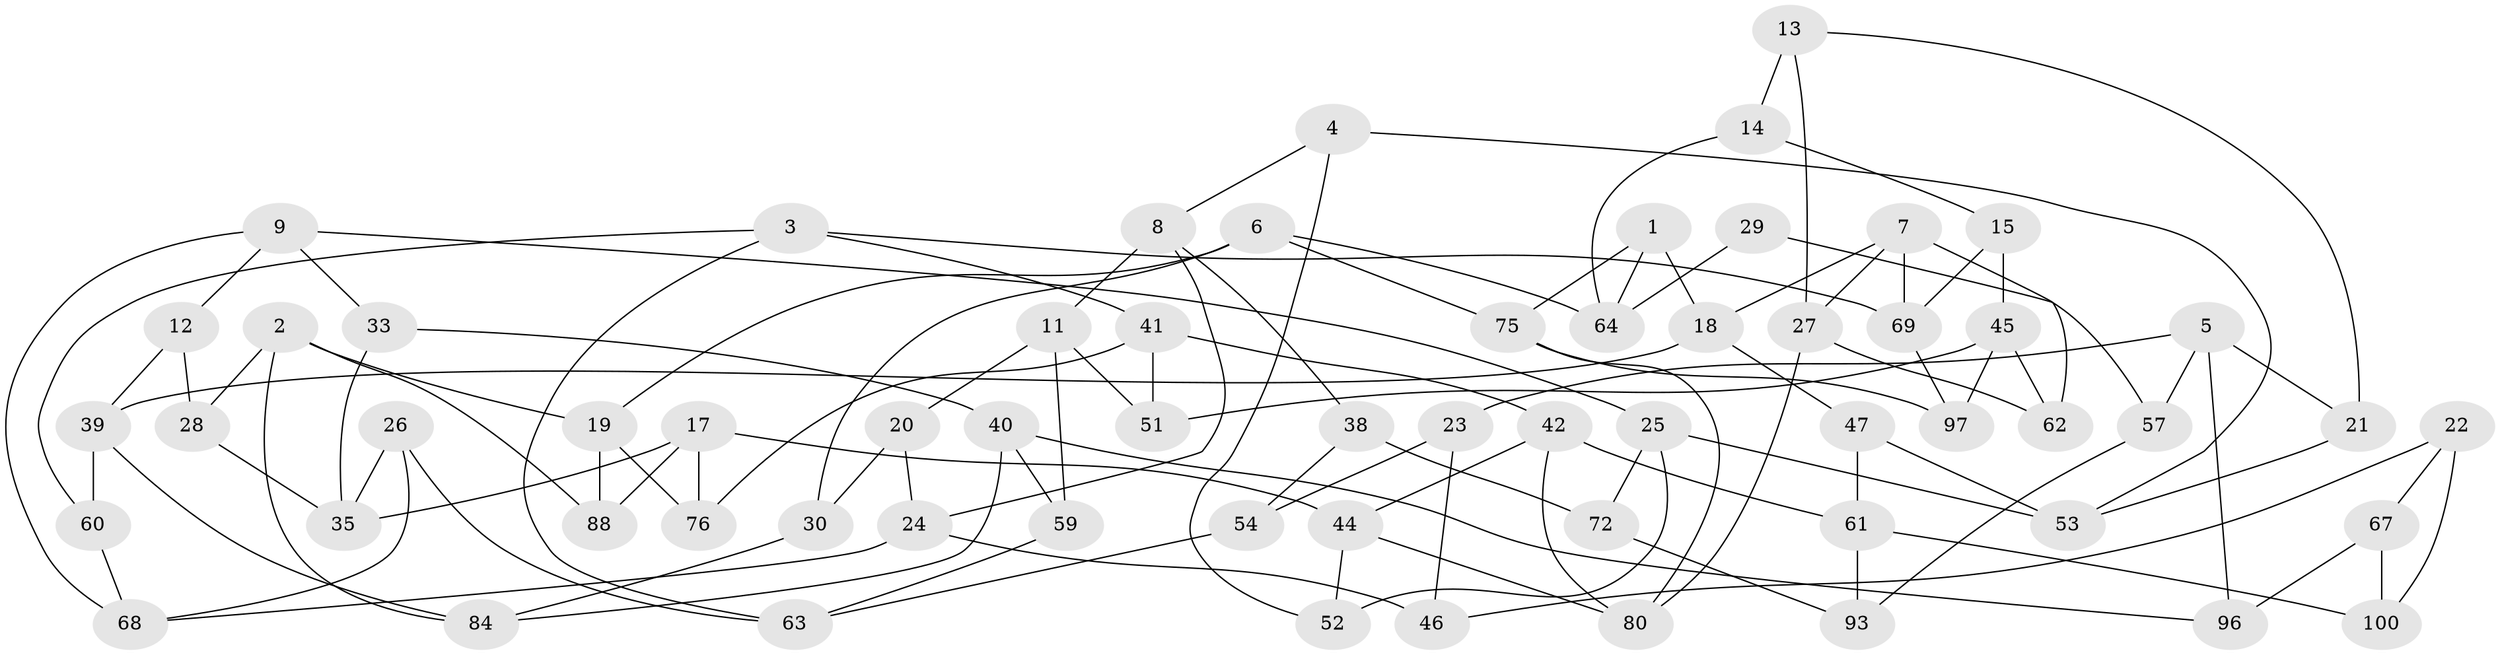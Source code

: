 // original degree distribution, {3: 1.0}
// Generated by graph-tools (version 1.1) at 2025/39/02/21/25 10:39:00]
// undirected, 63 vertices, 109 edges
graph export_dot {
graph [start="1"]
  node [color=gray90,style=filled];
  1;
  2 [super="+79"];
  3 [super="+16"];
  4;
  5 [super="+36"];
  6 [super="+65"];
  7 [super="+10"];
  8 [super="+71"];
  9 [super="+49"];
  11 [super="+58"];
  12;
  13 [super="+48"];
  14 [super="+32"];
  15;
  17 [super="+98"];
  18 [super="+89"];
  19 [super="+86"];
  20;
  21;
  22 [super="+31"];
  23;
  24 [super="+37"];
  25 [super="+55"];
  26;
  27 [super="+34"];
  28;
  29;
  30;
  33;
  35 [super="+91"];
  38 [super="+50"];
  39 [super="+90"];
  40 [super="+73"];
  41 [super="+43"];
  42 [super="+95"];
  44 [super="+99"];
  45 [super="+85"];
  46;
  47;
  51;
  52;
  53 [super="+56"];
  54 [super="+77"];
  57 [super="+94"];
  59;
  60;
  61 [super="+92"];
  62;
  63 [super="+66"];
  64 [super="+70"];
  67 [super="+81"];
  68 [super="+74"];
  69 [super="+83"];
  72;
  75 [super="+78"];
  76;
  80 [super="+82"];
  84 [super="+87"];
  88;
  93;
  96;
  97;
  100;
  1 -- 75;
  1 -- 18;
  1 -- 64;
  2 -- 19;
  2 -- 88;
  2 -- 28;
  2 -- 84;
  3 -- 60;
  3 -- 63;
  3 -- 41;
  3 -- 69;
  4 -- 53;
  4 -- 52;
  4 -- 8;
  5 -- 96;
  5 -- 57;
  5 -- 21;
  5 -- 23;
  6 -- 75;
  6 -- 64;
  6 -- 30;
  6 -- 19;
  7 -- 27;
  7 -- 69;
  7 -- 62;
  7 -- 18;
  8 -- 24;
  8 -- 11;
  8 -- 38;
  9 -- 33;
  9 -- 12;
  9 -- 68;
  9 -- 25;
  11 -- 51;
  11 -- 59;
  11 -- 20;
  12 -- 28;
  12 -- 39;
  13 -- 14 [weight=2];
  13 -- 21;
  13 -- 27;
  14 -- 64;
  14 -- 15;
  15 -- 69;
  15 -- 45;
  17 -- 35;
  17 -- 44;
  17 -- 88;
  17 -- 76;
  18 -- 47;
  18 -- 39;
  19 -- 88;
  19 -- 76;
  20 -- 24;
  20 -- 30;
  21 -- 53;
  22 -- 100;
  22 -- 67 [weight=2];
  22 -- 46;
  23 -- 46;
  23 -- 54;
  24 -- 68;
  24 -- 46;
  25 -- 72;
  25 -- 53;
  25 -- 52;
  26 -- 35;
  26 -- 68;
  26 -- 63;
  27 -- 62;
  27 -- 80;
  28 -- 35;
  29 -- 57 [weight=2];
  29 -- 64;
  30 -- 84;
  33 -- 40;
  33 -- 35;
  38 -- 72;
  38 -- 54 [weight=2];
  39 -- 84;
  39 -- 60;
  40 -- 96;
  40 -- 59;
  40 -- 84;
  41 -- 51;
  41 -- 76;
  41 -- 42;
  42 -- 61;
  42 -- 44;
  42 -- 80;
  44 -- 80;
  44 -- 52;
  45 -- 62;
  45 -- 97;
  45 -- 51;
  47 -- 53;
  47 -- 61;
  54 -- 63;
  57 -- 93;
  59 -- 63;
  60 -- 68;
  61 -- 93;
  61 -- 100;
  67 -- 96;
  67 -- 100;
  69 -- 97;
  72 -- 93;
  75 -- 80;
  75 -- 97;
}
